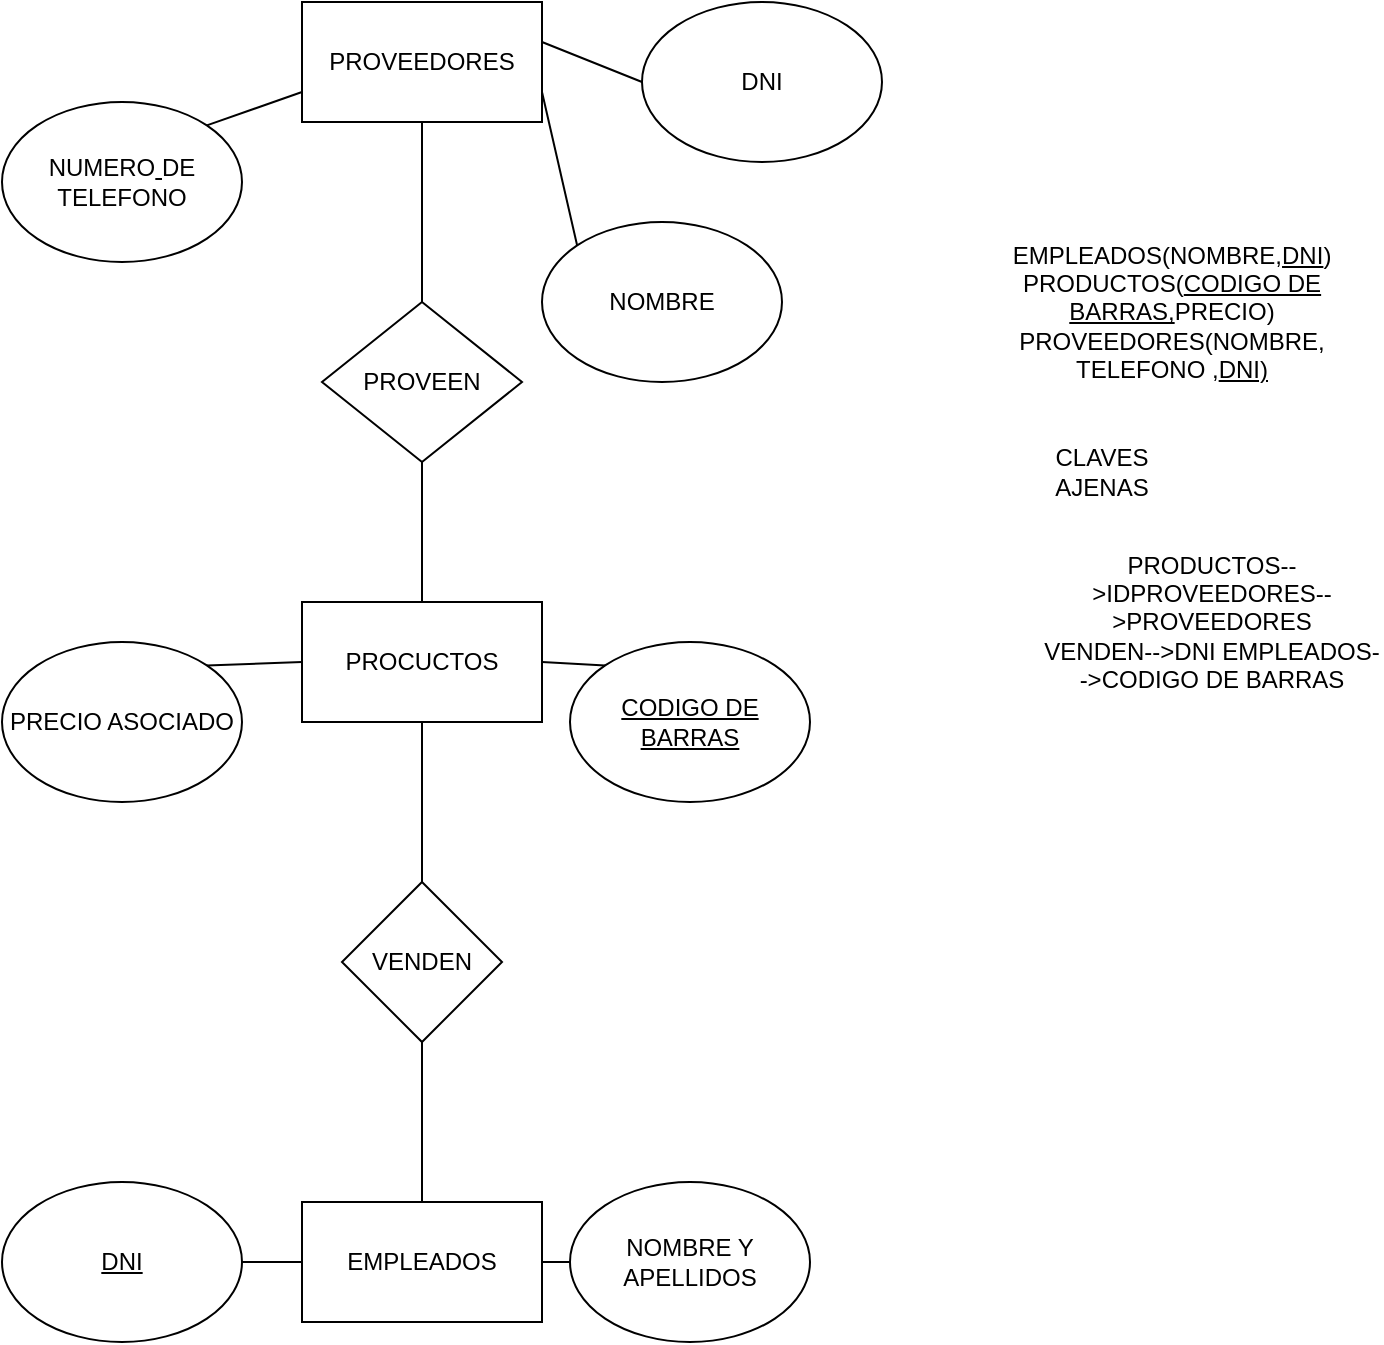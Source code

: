 <mxfile version="22.0.2" type="device">
  <diagram name="Página-1" id="nhrGNR9le8o3pZKuI3tN">
    <mxGraphModel dx="389" dy="480" grid="1" gridSize="10" guides="1" tooltips="1" connect="1" arrows="1" fold="1" page="1" pageScale="1" pageWidth="827" pageHeight="1169" math="0" shadow="0">
      <root>
        <mxCell id="0" />
        <mxCell id="1" parent="0" />
        <mxCell id="dsV-UYUM1OgJ3O0Zoh_p-1" value="PROVEEDORES" style="rounded=0;whiteSpace=wrap;html=1;" vertex="1" parent="1">
          <mxGeometry x="220" y="40" width="120" height="60" as="geometry" />
        </mxCell>
        <mxCell id="dsV-UYUM1OgJ3O0Zoh_p-2" value="NOMBRE" style="ellipse;whiteSpace=wrap;html=1;" vertex="1" parent="1">
          <mxGeometry x="340" y="150" width="120" height="80" as="geometry" />
        </mxCell>
        <mxCell id="dsV-UYUM1OgJ3O0Zoh_p-3" value="NUMERO&lt;u&gt; &lt;/u&gt;DE&lt;u&gt; &lt;/u&gt;TELEFONO" style="ellipse;whiteSpace=wrap;html=1;" vertex="1" parent="1">
          <mxGeometry x="70" y="90" width="120" height="80" as="geometry" />
        </mxCell>
        <mxCell id="dsV-UYUM1OgJ3O0Zoh_p-4" value="PROVEEN" style="rhombus;whiteSpace=wrap;html=1;" vertex="1" parent="1">
          <mxGeometry x="230" y="190" width="100" height="80" as="geometry" />
        </mxCell>
        <mxCell id="dsV-UYUM1OgJ3O0Zoh_p-5" value="PROCUCTOS" style="rounded=0;whiteSpace=wrap;html=1;" vertex="1" parent="1">
          <mxGeometry x="220" y="340" width="120" height="60" as="geometry" />
        </mxCell>
        <mxCell id="dsV-UYUM1OgJ3O0Zoh_p-6" value="&lt;u&gt;CODIGO DE BARRAS&lt;/u&gt;" style="ellipse;whiteSpace=wrap;html=1;" vertex="1" parent="1">
          <mxGeometry x="354" y="360" width="120" height="80" as="geometry" />
        </mxCell>
        <mxCell id="dsV-UYUM1OgJ3O0Zoh_p-7" value="PRECIO ASOCIADO" style="ellipse;whiteSpace=wrap;html=1;" vertex="1" parent="1">
          <mxGeometry x="70" y="360" width="120" height="80" as="geometry" />
        </mxCell>
        <mxCell id="dsV-UYUM1OgJ3O0Zoh_p-8" value="VENDEN" style="rhombus;whiteSpace=wrap;html=1;" vertex="1" parent="1">
          <mxGeometry x="240" y="480" width="80" height="80" as="geometry" />
        </mxCell>
        <mxCell id="dsV-UYUM1OgJ3O0Zoh_p-9" value="EMPLEADOS" style="rounded=0;whiteSpace=wrap;html=1;" vertex="1" parent="1">
          <mxGeometry x="220" y="640" width="120" height="60" as="geometry" />
        </mxCell>
        <mxCell id="dsV-UYUM1OgJ3O0Zoh_p-10" value="NOMBRE Y APELLIDOS" style="ellipse;whiteSpace=wrap;html=1;" vertex="1" parent="1">
          <mxGeometry x="354" y="630" width="120" height="80" as="geometry" />
        </mxCell>
        <mxCell id="dsV-UYUM1OgJ3O0Zoh_p-11" value="&lt;u&gt;DNI&lt;/u&gt;" style="ellipse;whiteSpace=wrap;html=1;" vertex="1" parent="1">
          <mxGeometry x="70" y="630" width="120" height="80" as="geometry" />
        </mxCell>
        <mxCell id="dsV-UYUM1OgJ3O0Zoh_p-13" value="" style="endArrow=none;html=1;rounded=0;entryX=0;entryY=0.75;entryDx=0;entryDy=0;exitX=1;exitY=0;exitDx=0;exitDy=0;" edge="1" parent="1" source="dsV-UYUM1OgJ3O0Zoh_p-3" target="dsV-UYUM1OgJ3O0Zoh_p-1">
          <mxGeometry width="50" height="50" relative="1" as="geometry">
            <mxPoint x="240" y="210" as="sourcePoint" />
            <mxPoint x="290" y="160" as="targetPoint" />
          </mxGeometry>
        </mxCell>
        <mxCell id="dsV-UYUM1OgJ3O0Zoh_p-14" value="" style="endArrow=none;html=1;rounded=0;entryX=1;entryY=0.75;entryDx=0;entryDy=0;exitX=0;exitY=0;exitDx=0;exitDy=0;" edge="1" parent="1" source="dsV-UYUM1OgJ3O0Zoh_p-2" target="dsV-UYUM1OgJ3O0Zoh_p-1">
          <mxGeometry width="50" height="50" relative="1" as="geometry">
            <mxPoint x="240" y="210" as="sourcePoint" />
            <mxPoint x="290" y="160" as="targetPoint" />
          </mxGeometry>
        </mxCell>
        <mxCell id="dsV-UYUM1OgJ3O0Zoh_p-16" value="" style="endArrow=none;html=1;rounded=0;entryX=0.5;entryY=1;entryDx=0;entryDy=0;exitX=0.5;exitY=0;exitDx=0;exitDy=0;" edge="1" parent="1" source="dsV-UYUM1OgJ3O0Zoh_p-4" target="dsV-UYUM1OgJ3O0Zoh_p-1">
          <mxGeometry width="50" height="50" relative="1" as="geometry">
            <mxPoint x="240" y="210" as="sourcePoint" />
            <mxPoint x="290" y="160" as="targetPoint" />
          </mxGeometry>
        </mxCell>
        <mxCell id="dsV-UYUM1OgJ3O0Zoh_p-17" value="" style="endArrow=none;html=1;rounded=0;entryX=0.5;entryY=1;entryDx=0;entryDy=0;exitX=0.5;exitY=0;exitDx=0;exitDy=0;" edge="1" parent="1" source="dsV-UYUM1OgJ3O0Zoh_p-5" target="dsV-UYUM1OgJ3O0Zoh_p-4">
          <mxGeometry width="50" height="50" relative="1" as="geometry">
            <mxPoint x="240" y="390" as="sourcePoint" />
            <mxPoint x="290" y="340" as="targetPoint" />
          </mxGeometry>
        </mxCell>
        <mxCell id="dsV-UYUM1OgJ3O0Zoh_p-18" value="" style="endArrow=none;html=1;rounded=0;entryX=0;entryY=0.5;entryDx=0;entryDy=0;exitX=1;exitY=0;exitDx=0;exitDy=0;" edge="1" parent="1" source="dsV-UYUM1OgJ3O0Zoh_p-7" target="dsV-UYUM1OgJ3O0Zoh_p-5">
          <mxGeometry width="50" height="50" relative="1" as="geometry">
            <mxPoint x="240" y="390" as="sourcePoint" />
            <mxPoint x="290" y="340" as="targetPoint" />
          </mxGeometry>
        </mxCell>
        <mxCell id="dsV-UYUM1OgJ3O0Zoh_p-19" value="" style="endArrow=none;html=1;rounded=0;entryX=1;entryY=0.5;entryDx=0;entryDy=0;exitX=0;exitY=0;exitDx=0;exitDy=0;" edge="1" parent="1" source="dsV-UYUM1OgJ3O0Zoh_p-6" target="dsV-UYUM1OgJ3O0Zoh_p-5">
          <mxGeometry width="50" height="50" relative="1" as="geometry">
            <mxPoint x="240" y="390" as="sourcePoint" />
            <mxPoint x="290" y="340" as="targetPoint" />
          </mxGeometry>
        </mxCell>
        <mxCell id="dsV-UYUM1OgJ3O0Zoh_p-20" value="" style="endArrow=none;html=1;rounded=0;entryX=0.5;entryY=1;entryDx=0;entryDy=0;exitX=0.5;exitY=0;exitDx=0;exitDy=0;" edge="1" parent="1" source="dsV-UYUM1OgJ3O0Zoh_p-8" target="dsV-UYUM1OgJ3O0Zoh_p-5">
          <mxGeometry width="50" height="50" relative="1" as="geometry">
            <mxPoint x="240" y="390" as="sourcePoint" />
            <mxPoint x="290" y="340" as="targetPoint" />
          </mxGeometry>
        </mxCell>
        <mxCell id="dsV-UYUM1OgJ3O0Zoh_p-21" value="" style="endArrow=none;html=1;rounded=0;entryX=0.5;entryY=1;entryDx=0;entryDy=0;exitX=0.5;exitY=0;exitDx=0;exitDy=0;" edge="1" parent="1" source="dsV-UYUM1OgJ3O0Zoh_p-9" target="dsV-UYUM1OgJ3O0Zoh_p-8">
          <mxGeometry width="50" height="50" relative="1" as="geometry">
            <mxPoint x="240" y="670" as="sourcePoint" />
            <mxPoint x="290" y="620" as="targetPoint" />
          </mxGeometry>
        </mxCell>
        <mxCell id="dsV-UYUM1OgJ3O0Zoh_p-22" value="" style="endArrow=none;html=1;rounded=0;entryX=0;entryY=0.5;entryDx=0;entryDy=0;exitX=1;exitY=0.5;exitDx=0;exitDy=0;" edge="1" parent="1" source="dsV-UYUM1OgJ3O0Zoh_p-11" target="dsV-UYUM1OgJ3O0Zoh_p-9">
          <mxGeometry width="50" height="50" relative="1" as="geometry">
            <mxPoint x="240" y="670" as="sourcePoint" />
            <mxPoint x="290" y="620" as="targetPoint" />
          </mxGeometry>
        </mxCell>
        <mxCell id="dsV-UYUM1OgJ3O0Zoh_p-23" value="" style="endArrow=none;html=1;rounded=0;entryX=1;entryY=0.5;entryDx=0;entryDy=0;exitX=0;exitY=0.5;exitDx=0;exitDy=0;" edge="1" parent="1" source="dsV-UYUM1OgJ3O0Zoh_p-10" target="dsV-UYUM1OgJ3O0Zoh_p-9">
          <mxGeometry width="50" height="50" relative="1" as="geometry">
            <mxPoint x="240" y="670" as="sourcePoint" />
            <mxPoint x="290" y="620" as="targetPoint" />
          </mxGeometry>
        </mxCell>
        <mxCell id="dsV-UYUM1OgJ3O0Zoh_p-24" value="EMPLEADOS(NOMBRE,&lt;u&gt;DNI&lt;/u&gt;)&lt;br&gt;PRODUCTOS(&lt;u&gt;CODIGO DE BARRAS,&lt;/u&gt;PRECIO)&lt;br&gt;PROVEEDORES(NOMBRE, TELEFONO ,&lt;u&gt;DNI)&lt;/u&gt;" style="text;html=1;strokeColor=none;fillColor=none;align=center;verticalAlign=middle;whiteSpace=wrap;rounded=0;" vertex="1" parent="1">
          <mxGeometry x="550" y="100" width="210" height="190" as="geometry" />
        </mxCell>
        <mxCell id="dsV-UYUM1OgJ3O0Zoh_p-25" value="DNI" style="ellipse;whiteSpace=wrap;html=1;" vertex="1" parent="1">
          <mxGeometry x="390" y="40" width="120" height="80" as="geometry" />
        </mxCell>
        <mxCell id="dsV-UYUM1OgJ3O0Zoh_p-26" value="" style="endArrow=none;html=1;rounded=0;exitX=0;exitY=0.5;exitDx=0;exitDy=0;" edge="1" parent="1" source="dsV-UYUM1OgJ3O0Zoh_p-25">
          <mxGeometry width="50" height="50" relative="1" as="geometry">
            <mxPoint x="290" y="110" as="sourcePoint" />
            <mxPoint x="340" y="60" as="targetPoint" />
          </mxGeometry>
        </mxCell>
        <mxCell id="dsV-UYUM1OgJ3O0Zoh_p-27" value="PRODUCTOS--&amp;gt;IDPROVEEDORES--&amp;gt;PROVEEDORES&lt;br&gt;VENDEN--&amp;gt;DNI EMPLEADOS--&amp;gt;CODIGO DE BARRAS" style="text;html=1;strokeColor=none;fillColor=none;align=center;verticalAlign=middle;whiteSpace=wrap;rounded=0;" vertex="1" parent="1">
          <mxGeometry x="590" y="320" width="170" height="60" as="geometry" />
        </mxCell>
        <mxCell id="dsV-UYUM1OgJ3O0Zoh_p-28" value="CLAVES AJENAS" style="text;html=1;strokeColor=none;fillColor=none;align=center;verticalAlign=middle;whiteSpace=wrap;rounded=0;" vertex="1" parent="1">
          <mxGeometry x="590" y="260" width="60" height="30" as="geometry" />
        </mxCell>
      </root>
    </mxGraphModel>
  </diagram>
</mxfile>
